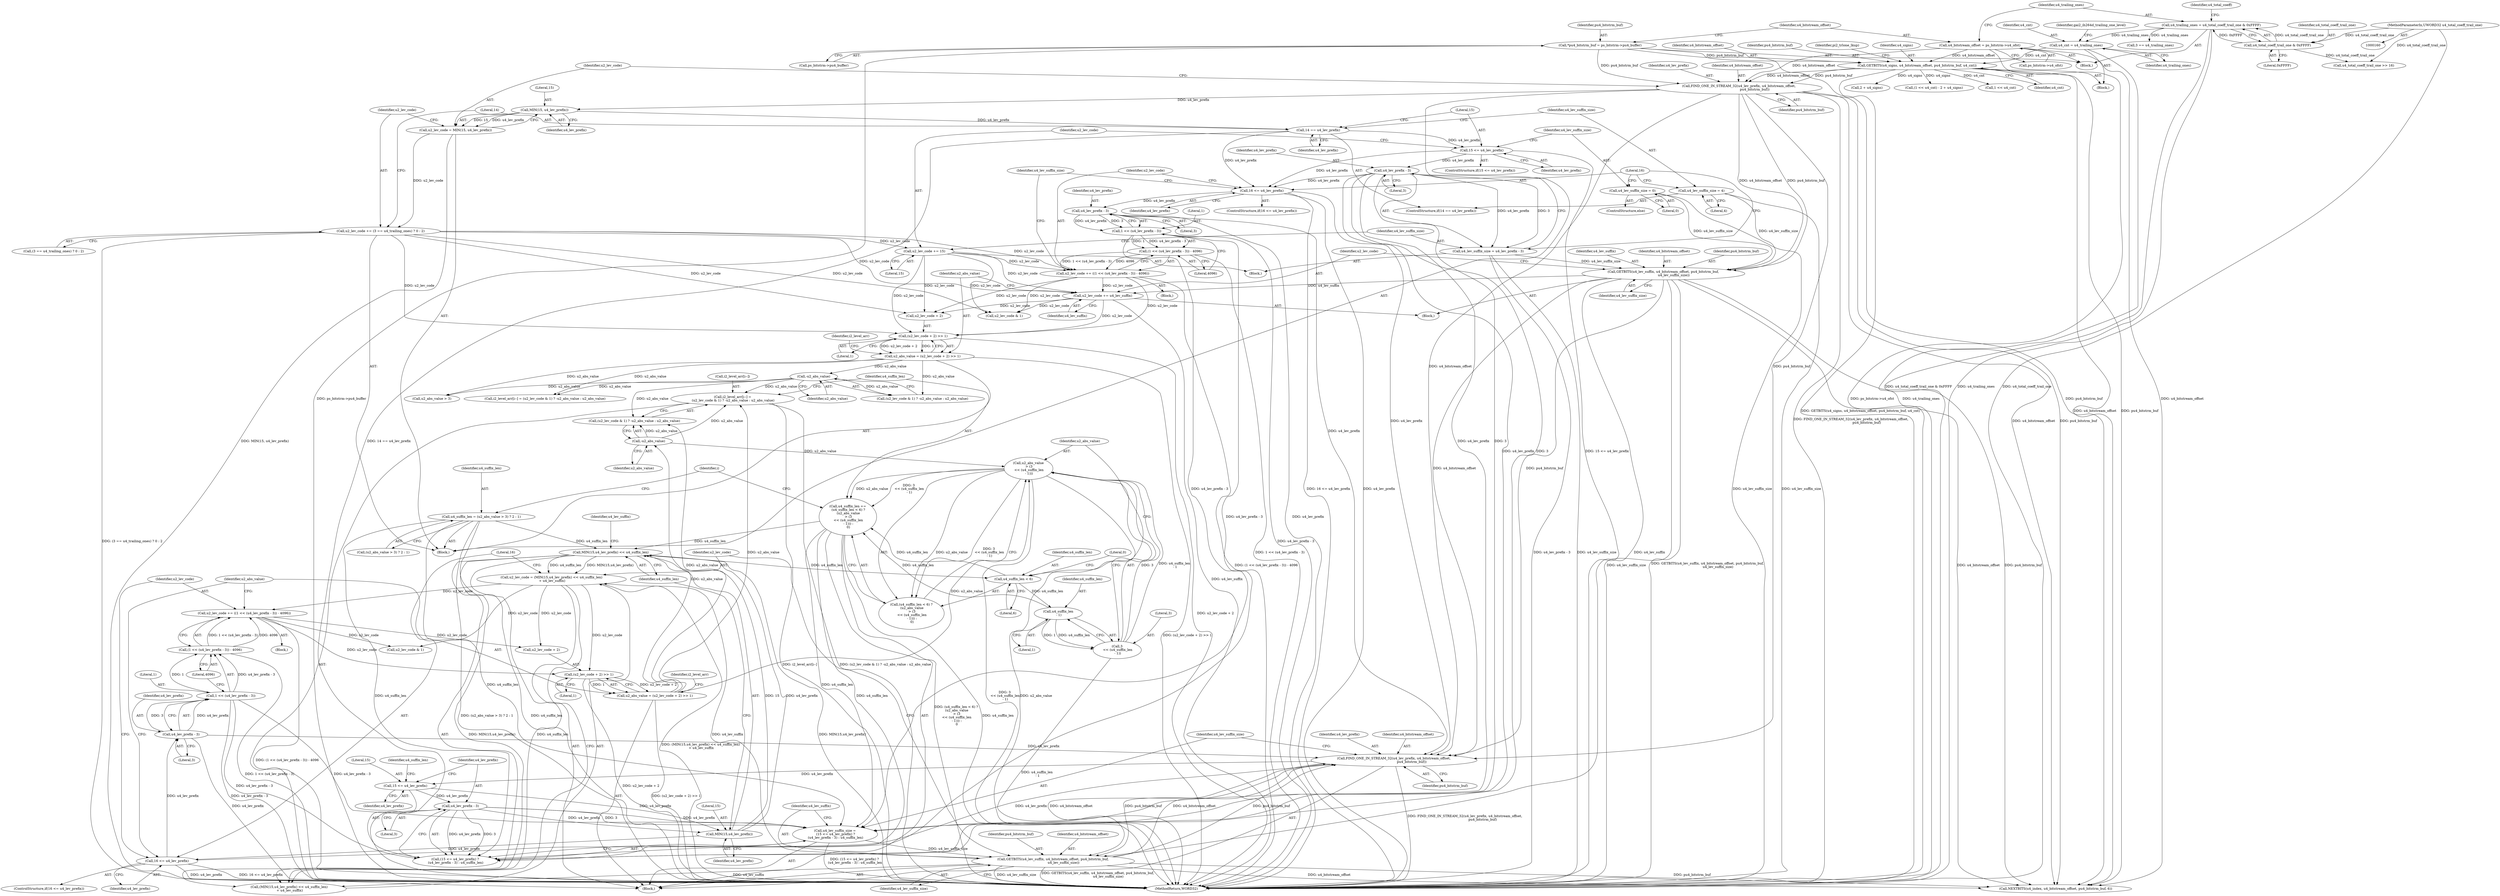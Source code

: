 digraph "0_Android_c57fc3703ae2e0d41b1f6580c50015937f2d23c1_0@array" {
"1000430" [label="(Call,i2_level_arr[i--] =\n (u2_lev_code & 1) ? -u2_abs_value : u2_abs_value)"];
"1000439" [label="(Call,-u2_abs_value)"];
"1000423" [label="(Call,u2_abs_value = (u2_lev_code + 2) >> 1)"];
"1000425" [label="(Call,(u2_lev_code + 2) >> 1)"];
"1000400" [label="(Call,u2_lev_code = (MIN(15,u4_lev_prefix) << u4_suffix_len)\n + u4_lev_suffix)"];
"1000403" [label="(Call,MIN(15,u4_lev_prefix) << u4_suffix_len)"];
"1000404" [label="(Call,MIN(15,u4_lev_prefix))"];
"1000391" [label="(Call,u4_lev_prefix - 3)"];
"1000388" [label="(Call,15 <= u4_lev_prefix)"];
"1000381" [label="(Call,FIND_ONE_IN_STREAM_32(u4_lev_prefix, u4_bitstream_offset,\n                                  pu4_bitstrm_buf))"];
"1000410" [label="(Call,16 <= u4_lev_prefix)"];
"1000419" [label="(Call,u4_lev_prefix - 3)"];
"1000325" [label="(Call,16 <= u4_lev_prefix)"];
"1000308" [label="(Call,15 <= u4_lev_prefix)"];
"1000300" [label="(Call,14 == u4_lev_prefix)"];
"1000288" [label="(Call,MIN(15, u4_lev_prefix))"];
"1000282" [label="(Call,FIND_ONE_IN_STREAM_32(u4_lev_prefix, u4_bitstream_offset,\n                              pu4_bitstrm_buf))"];
"1000244" [label="(Call,GETBITS(u4_signs, u4_bitstream_offset, pu4_bitstrm_buf, u4_cnt))"];
"1000174" [label="(Call,u4_bitstream_offset = ps_bitstrm->u4_ofst)"];
"1000168" [label="(Call,*pu4_bitstrm_buf = ps_bitstrm->pu4_buffer)"];
"1000239" [label="(Call,u4_cnt = u4_trailing_ones)"];
"1000180" [label="(Call,u4_trailing_ones = u4_total_coeff_trail_one & 0xFFFF)"];
"1000182" [label="(Call,u4_total_coeff_trail_one & 0xFFFF)"];
"1000162" [label="(MethodParameterIn,UWORD32 u4_total_coeff_trail_one)"];
"1000317" [label="(Call,u4_lev_prefix - 3)"];
"1000334" [label="(Call,u4_lev_prefix - 3)"];
"1000395" [label="(Call,GETBITS(u4_lev_suffix, u4_bitstream_offset, pu4_bitstrm_buf,\n                    u4_lev_suffix_size))"];
"1000341" [label="(Call,GETBITS(u4_lev_suffix, u4_bitstream_offset, pu4_bitstrm_buf,\n                    u4_lev_suffix_size))"];
"1000303" [label="(Call,u4_lev_suffix_size = 4)"];
"1000315" [label="(Call,u4_lev_suffix_size = u4_lev_prefix - 3)"];
"1000321" [label="(Call,u4_lev_suffix_size = 0)"];
"1000385" [label="(Call,u4_lev_suffix_size =\n (15 <= u4_lev_prefix) ?\n (u4_lev_prefix - 3) : u4_suffix_len)"];
"1000332" [label="(Call,1 << (u4_lev_prefix - 3))"];
"1000417" [label="(Call,1 << (u4_lev_prefix - 3))"];
"1000368" [label="(Call,u4_suffix_len = (u2_abs_value > 3) ? 2 : 1)"];
"1000442" [label="(Call,u4_suffix_len +=\n (u4_suffix_len < 6) ?\n (u2_abs_value\n > (3\n << (u4_suffix_len\n - 1))) :\n 0)"];
"1000448" [label="(Call,u2_abs_value\n > (3\n << (u4_suffix_len\n - 1)))"];
"1000450" [label="(Call,3\n << (u4_suffix_len\n - 1))"];
"1000452" [label="(Call,u4_suffix_len\n - 1)"];
"1000445" [label="(Call,u4_suffix_len < 6)"];
"1000414" [label="(Call,u2_lev_code += ((1 << (u4_lev_prefix - 3)) - 4096))"];
"1000416" [label="(Call,(1 << (u4_lev_prefix - 3)) - 4096)"];
"1000365" [label="(Call,-u2_abs_value)"];
"1000349" [label="(Call,u2_abs_value = (u2_lev_code + 2) >> 1)"];
"1000351" [label="(Call,(u2_lev_code + 2) >> 1)"];
"1000291" [label="(Call,u2_lev_code += (3 == u4_trailing_ones) ? 0 : 2)"];
"1000286" [label="(Call,u2_lev_code = MIN(15, u4_lev_prefix))"];
"1000312" [label="(Call,u2_lev_code += 15)"];
"1000346" [label="(Call,u2_lev_code += u4_lev_suffix)"];
"1000329" [label="(Call,u2_lev_code += ((1 << (u4_lev_prefix - 3)) - 4096))"];
"1000331" [label="(Call,(1 << (u4_lev_prefix - 3)) - 4096)"];
"1000183" [label="(Identifier,u4_total_coeff_trail_one)"];
"1000414" [label="(Call,u2_lev_code += ((1 << (u4_lev_prefix - 3)) - 4096))"];
"1000174" [label="(Call,u4_bitstream_offset = ps_bitstrm->u4_ofst)"];
"1000293" [label="(Call,(3 == u4_trailing_ones) ? 0 : 2)"];
"1000317" [label="(Call,u4_lev_prefix - 3)"];
"1000187" [label="(Identifier,u4_total_coeff)"];
"1000309" [label="(Literal,15)"];
"1000339" [label="(Identifier,u4_lev_suffix_size)"];
"1000412" [label="(Identifier,u4_lev_prefix)"];
"1000175" [label="(Identifier,u4_bitstream_offset)"];
"1000387" [label="(Call,(15 <= u4_lev_prefix) ?\n (u4_lev_prefix - 3) : u4_suffix_len)"];
"1000257" [label="(Call,2 + u4_signs)"];
"1000369" [label="(Identifier,u4_suffix_len)"];
"1000322" [label="(Identifier,u4_lev_suffix_size)"];
"1000347" [label="(Identifier,u2_lev_code)"];
"1000307" [label="(ControlStructure,if(15 <= u4_lev_prefix))"];
"1000246" [label="(Identifier,u4_bitstream_offset)"];
"1000290" [label="(Identifier,u4_lev_prefix)"];
"1000346" [label="(Call,u2_lev_code += u4_lev_suffix)"];
"1000361" [label="(Call,(u2_lev_code & 1) ? -u2_abs_value : u2_abs_value)"];
"1000381" [label="(Call,FIND_ONE_IN_STREAM_32(u4_lev_prefix, u4_bitstream_offset,\n                                  pu4_bitstrm_buf))"];
"1000404" [label="(Call,MIN(15,u4_lev_prefix))"];
"1000448" [label="(Call,u2_abs_value\n > (3\n << (u4_suffix_len\n - 1)))"];
"1000406" [label="(Identifier,u4_lev_prefix)"];
"1000436" [label="(Call,u2_lev_code & 1)"];
"1000326" [label="(Literal,16)"];
"1000386" [label="(Identifier,u4_lev_suffix_size)"];
"1000415" [label="(Identifier,u2_lev_code)"];
"1000286" [label="(Call,u2_lev_code = MIN(15, u4_lev_prefix))"];
"1000287" [label="(Identifier,u2_lev_code)"];
"1000282" [label="(Call,FIND_ONE_IN_STREAM_32(u4_lev_prefix, u4_bitstream_offset,\n                              pu4_bitstrm_buf))"];
"1000413" [label="(Block,)"];
"1000168" [label="(Call,*pu4_bitstrm_buf = ps_bitstrm->pu4_buffer)"];
"1000239" [label="(Call,u4_cnt = u4_trailing_ones)"];
"1000247" [label="(Identifier,pu4_bitstrm_buf)"];
"1000444" [label="(Call,(u4_suffix_len < 6) ?\n (u2_abs_value\n > (3\n << (u4_suffix_len\n - 1))) :\n 0)"];
"1000371" [label="(Call,u2_abs_value > 3)"];
"1000443" [label="(Identifier,u4_suffix_len)"];
"1000352" [label="(Call,u2_lev_code + 2)"];
"1000304" [label="(Identifier,u4_lev_suffix_size)"];
"1000176" [label="(Call,ps_bitstrm->u4_ofst)"];
"1000343" [label="(Identifier,u4_bitstream_offset)"];
"1000368" [label="(Call,u4_suffix_len = (u2_abs_value > 3) ? 2 : 1)"];
"1000341" [label="(Call,GETBITS(u4_lev_suffix, u4_bitstream_offset, pu4_bitstrm_buf,\n                    u4_lev_suffix_size))"];
"1000391" [label="(Call,u4_lev_prefix - 3)"];
"1000336" [label="(Literal,3)"];
"1000430" [label="(Call,i2_level_arr[i--] =\n (u2_lev_code & 1) ? -u2_abs_value : u2_abs_value)"];
"1000442" [label="(Call,u4_suffix_len +=\n (u4_suffix_len < 6) ?\n (u2_abs_value\n > (3\n << (u4_suffix_len\n - 1))) :\n 0)"];
"1000313" [label="(Identifier,u2_lev_code)"];
"1000392" [label="(Identifier,u4_lev_prefix)"];
"1000424" [label="(Identifier,u2_abs_value)"];
"1000397" [label="(Identifier,u4_bitstream_offset)"];
"1000418" [label="(Literal,1)"];
"1000408" [label="(Identifier,u4_lev_suffix)"];
"1000416" [label="(Call,(1 << (u4_lev_prefix - 3)) - 4096)"];
"1000400" [label="(Call,u2_lev_code = (MIN(15,u4_lev_prefix) << u4_suffix_len)\n + u4_lev_suffix)"];
"1000384" [label="(Identifier,pu4_bitstrm_buf)"];
"1000440" [label="(Identifier,u2_abs_value)"];
"1000388" [label="(Call,15 <= u4_lev_prefix)"];
"1000410" [label="(Call,16 <= u4_lev_prefix)"];
"1000240" [label="(Identifier,u4_cnt)"];
"1000285" [label="(Identifier,pu4_bitstrm_buf)"];
"1000452" [label="(Call,u4_suffix_len\n - 1)"];
"1000312" [label="(Call,u2_lev_code += 15)"];
"1000380" [label="(Block,)"];
"1000162" [label="(MethodParameterIn,UWORD32 u4_total_coeff_trail_one)"];
"1000446" [label="(Identifier,u4_suffix_len)"];
"1000390" [label="(Identifier,u4_lev_prefix)"];
"1000396" [label="(Identifier,u4_lev_suffix)"];
"1000351" [label="(Call,(u2_lev_code + 2) >> 1)"];
"1000393" [label="(Literal,3)"];
"1000455" [label="(Literal,0)"];
"1000366" [label="(Identifier,u2_abs_value)"];
"1000303" [label="(Call,u4_lev_suffix_size = 4)"];
"1000451" [label="(Literal,3)"];
"1000323" [label="(Literal,0)"];
"1000356" [label="(Call,i2_level_arr[i--] = (u2_lev_code & 1) ? -u2_abs_value : u2_abs_value)"];
"1000344" [label="(Identifier,pu4_bitstrm_buf)"];
"1000402" [label="(Call,(MIN(15,u4_lev_prefix) << u4_suffix_len)\n + u4_lev_suffix)"];
"1000275" [label="(Block,)"];
"1000292" [label="(Identifier,u2_lev_code)"];
"1000302" [label="(Identifier,u4_lev_prefix)"];
"1000445" [label="(Call,u4_suffix_len < 6)"];
"1000315" [label="(Call,u4_lev_suffix_size = u4_lev_prefix - 3)"];
"1000394" [label="(Identifier,u4_suffix_len)"];
"1000169" [label="(Identifier,pu4_bitstrm_buf)"];
"1000419" [label="(Call,u4_lev_prefix - 3)"];
"1000431" [label="(Call,i2_level_arr[i--])"];
"1000435" [label="(Call,(u2_lev_code & 1) ? -u2_abs_value : u2_abs_value)"];
"1000289" [label="(Literal,15)"];
"1000425" [label="(Call,(u2_lev_code + 2) >> 1)"];
"1000426" [label="(Call,u2_lev_code + 2)"];
"1000319" [label="(Literal,3)"];
"1000332" [label="(Call,1 << (u4_lev_prefix - 3))"];
"1000449" [label="(Identifier,u2_abs_value)"];
"1000182" [label="(Call,u4_total_coeff_trail_one & 0xFFFF)"];
"1000327" [label="(Identifier,u4_lev_prefix)"];
"1000318" [label="(Identifier,u4_lev_prefix)"];
"1000429" [label="(Literal,1)"];
"1000329" [label="(Call,u2_lev_code += ((1 << (u4_lev_prefix - 3)) - 4096))"];
"1000378" [label="(Identifier,i)"];
"1000241" [label="(Identifier,u4_trailing_ones)"];
"1000316" [label="(Identifier,u4_lev_suffix_size)"];
"1000421" [label="(Literal,3)"];
"1000405" [label="(Literal,15)"];
"1000253" [label="(Call,(1 << u4_cnt) - 2 + u4_signs)"];
"1000250" [label="(Identifier,pi2_trlone_lkup)"];
"1000245" [label="(Identifier,u4_signs)"];
"1000403" [label="(Call,MIN(15,u4_lev_prefix) << u4_suffix_len)"];
"1000288" [label="(Call,MIN(15, u4_lev_prefix))"];
"1000308" [label="(Call,15 <= u4_lev_prefix)"];
"1000170" [label="(Call,ps_bitstrm->pu4_buffer)"];
"1000299" [label="(ControlStructure,if(14 == u4_lev_prefix))"];
"1000450" [label="(Call,3\n << (u4_suffix_len\n - 1))"];
"1000328" [label="(Block,)"];
"1000331" [label="(Call,(1 << (u4_lev_prefix - 3)) - 4096)"];
"1000350" [label="(Identifier,u2_abs_value)"];
"1000330" [label="(Identifier,u2_lev_code)"];
"1000294" [label="(Call,3 == u4_trailing_ones)"];
"1000439" [label="(Call,-u2_abs_value)"];
"1000236" [label="(Block,)"];
"1000349" [label="(Call,u2_abs_value = (u2_lev_code + 2) >> 1)"];
"1000325" [label="(Call,16 <= u4_lev_prefix)"];
"1000683" [label="(MethodReturn,WORD32)"];
"1000382" [label="(Identifier,u4_lev_prefix)"];
"1000334" [label="(Call,u4_lev_prefix - 3)"];
"1000311" [label="(Block,)"];
"1000291" [label="(Call,u2_lev_code += (3 == u4_trailing_ones) ? 0 : 2)"];
"1000401" [label="(Identifier,u2_lev_code)"];
"1000355" [label="(Literal,1)"];
"1000324" [label="(ControlStructure,if(16 <= u4_lev_prefix))"];
"1000333" [label="(Literal,1)"];
"1000422" [label="(Literal,4096)"];
"1000398" [label="(Identifier,pu4_bitstrm_buf)"];
"1000417" [label="(Call,1 << (u4_lev_prefix - 3))"];
"1000407" [label="(Identifier,u4_suffix_len)"];
"1000447" [label="(Literal,6)"];
"1000411" [label="(Literal,16)"];
"1000383" [label="(Identifier,u4_bitstream_offset)"];
"1000370" [label="(Call,(u2_abs_value > 3) ? 2 : 1)"];
"1000181" [label="(Identifier,u4_trailing_ones)"];
"1000348" [label="(Identifier,u4_lev_suffix)"];
"1000188" [label="(Call,u4_total_coeff_trail_one >> 16)"];
"1000340" [label="(Block,)"];
"1000454" [label="(Literal,1)"];
"1000310" [label="(Identifier,u4_lev_prefix)"];
"1000314" [label="(Literal,15)"];
"1000254" [label="(Call,1 << u4_cnt)"];
"1000283" [label="(Identifier,u4_lev_prefix)"];
"1000242" [label="(Identifier,gai2_ih264d_trailing_one_level)"];
"1000432" [label="(Identifier,i2_level_arr)"];
"1000459" [label="(Call,NEXTBITS(u4_index, u4_bitstream_offset, pu4_bitstrm_buf, 6))"];
"1000284" [label="(Identifier,u4_bitstream_offset)"];
"1000453" [label="(Identifier,u4_suffix_len)"];
"1000362" [label="(Call,u2_lev_code & 1)"];
"1000301" [label="(Literal,14)"];
"1000399" [label="(Identifier,u4_lev_suffix_size)"];
"1000337" [label="(Literal,4096)"];
"1000420" [label="(Identifier,u4_lev_prefix)"];
"1000385" [label="(Call,u4_lev_suffix_size =\n (15 <= u4_lev_prefix) ?\n (u4_lev_prefix - 3) : u4_suffix_len)"];
"1000244" [label="(Call,GETBITS(u4_signs, u4_bitstream_offset, pu4_bitstrm_buf, u4_cnt))"];
"1000335" [label="(Identifier,u4_lev_prefix)"];
"1000409" [label="(ControlStructure,if(16 <= u4_lev_prefix))"];
"1000358" [label="(Identifier,i2_level_arr)"];
"1000164" [label="(Block,)"];
"1000300" [label="(Call,14 == u4_lev_prefix)"];
"1000305" [label="(Literal,4)"];
"1000345" [label="(Identifier,u4_lev_suffix_size)"];
"1000180" [label="(Call,u4_trailing_ones = u4_total_coeff_trail_one & 0xFFFF)"];
"1000320" [label="(ControlStructure,else)"];
"1000321" [label="(Call,u4_lev_suffix_size = 0)"];
"1000423" [label="(Call,u2_abs_value = (u2_lev_code + 2) >> 1)"];
"1000248" [label="(Identifier,u4_cnt)"];
"1000389" [label="(Literal,15)"];
"1000365" [label="(Call,-u2_abs_value)"];
"1000342" [label="(Identifier,u4_lev_suffix)"];
"1000395" [label="(Call,GETBITS(u4_lev_suffix, u4_bitstream_offset, pu4_bitstrm_buf,\n                    u4_lev_suffix_size))"];
"1000184" [label="(Literal,0xFFFF)"];
"1000430" -> "1000380"  [label="AST: "];
"1000430" -> "1000435"  [label="CFG: "];
"1000431" -> "1000430"  [label="AST: "];
"1000435" -> "1000430"  [label="AST: "];
"1000443" -> "1000430"  [label="CFG: "];
"1000430" -> "1000683"  [label="DDG: i2_level_arr[i--]"];
"1000430" -> "1000683"  [label="DDG: (u2_lev_code & 1) ? -u2_abs_value : u2_abs_value"];
"1000439" -> "1000430"  [label="DDG: u2_abs_value"];
"1000365" -> "1000430"  [label="DDG: u2_abs_value"];
"1000423" -> "1000430"  [label="DDG: u2_abs_value"];
"1000439" -> "1000435"  [label="AST: "];
"1000439" -> "1000440"  [label="CFG: "];
"1000440" -> "1000439"  [label="AST: "];
"1000435" -> "1000439"  [label="CFG: "];
"1000439" -> "1000435"  [label="DDG: u2_abs_value"];
"1000423" -> "1000439"  [label="DDG: u2_abs_value"];
"1000439" -> "1000448"  [label="DDG: u2_abs_value"];
"1000423" -> "1000380"  [label="AST: "];
"1000423" -> "1000425"  [label="CFG: "];
"1000424" -> "1000423"  [label="AST: "];
"1000425" -> "1000423"  [label="AST: "];
"1000432" -> "1000423"  [label="CFG: "];
"1000423" -> "1000683"  [label="DDG: (u2_lev_code + 2) >> 1"];
"1000425" -> "1000423"  [label="DDG: u2_lev_code + 2"];
"1000425" -> "1000423"  [label="DDG: 1"];
"1000423" -> "1000435"  [label="DDG: u2_abs_value"];
"1000423" -> "1000448"  [label="DDG: u2_abs_value"];
"1000425" -> "1000429"  [label="CFG: "];
"1000426" -> "1000425"  [label="AST: "];
"1000429" -> "1000425"  [label="AST: "];
"1000425" -> "1000683"  [label="DDG: u2_lev_code + 2"];
"1000400" -> "1000425"  [label="DDG: u2_lev_code"];
"1000414" -> "1000425"  [label="DDG: u2_lev_code"];
"1000400" -> "1000380"  [label="AST: "];
"1000400" -> "1000402"  [label="CFG: "];
"1000401" -> "1000400"  [label="AST: "];
"1000402" -> "1000400"  [label="AST: "];
"1000411" -> "1000400"  [label="CFG: "];
"1000400" -> "1000683"  [label="DDG: (MIN(15,u4_lev_prefix) << u4_suffix_len)\n + u4_lev_suffix"];
"1000403" -> "1000400"  [label="DDG: MIN(15,u4_lev_prefix)"];
"1000403" -> "1000400"  [label="DDG: u4_suffix_len"];
"1000395" -> "1000400"  [label="DDG: u4_lev_suffix"];
"1000400" -> "1000414"  [label="DDG: u2_lev_code"];
"1000400" -> "1000426"  [label="DDG: u2_lev_code"];
"1000400" -> "1000436"  [label="DDG: u2_lev_code"];
"1000403" -> "1000402"  [label="AST: "];
"1000403" -> "1000407"  [label="CFG: "];
"1000404" -> "1000403"  [label="AST: "];
"1000407" -> "1000403"  [label="AST: "];
"1000408" -> "1000403"  [label="CFG: "];
"1000403" -> "1000683"  [label="DDG: MIN(15,u4_lev_prefix)"];
"1000403" -> "1000402"  [label="DDG: MIN(15,u4_lev_prefix)"];
"1000403" -> "1000402"  [label="DDG: u4_suffix_len"];
"1000404" -> "1000403"  [label="DDG: 15"];
"1000404" -> "1000403"  [label="DDG: u4_lev_prefix"];
"1000368" -> "1000403"  [label="DDG: u4_suffix_len"];
"1000442" -> "1000403"  [label="DDG: u4_suffix_len"];
"1000403" -> "1000445"  [label="DDG: u4_suffix_len"];
"1000404" -> "1000406"  [label="CFG: "];
"1000405" -> "1000404"  [label="AST: "];
"1000406" -> "1000404"  [label="AST: "];
"1000407" -> "1000404"  [label="CFG: "];
"1000391" -> "1000404"  [label="DDG: u4_lev_prefix"];
"1000388" -> "1000404"  [label="DDG: u4_lev_prefix"];
"1000404" -> "1000410"  [label="DDG: u4_lev_prefix"];
"1000391" -> "1000387"  [label="AST: "];
"1000391" -> "1000393"  [label="CFG: "];
"1000392" -> "1000391"  [label="AST: "];
"1000393" -> "1000391"  [label="AST: "];
"1000387" -> "1000391"  [label="CFG: "];
"1000391" -> "1000385"  [label="DDG: u4_lev_prefix"];
"1000391" -> "1000385"  [label="DDG: 3"];
"1000391" -> "1000387"  [label="DDG: u4_lev_prefix"];
"1000391" -> "1000387"  [label="DDG: 3"];
"1000388" -> "1000391"  [label="DDG: u4_lev_prefix"];
"1000388" -> "1000387"  [label="AST: "];
"1000388" -> "1000390"  [label="CFG: "];
"1000389" -> "1000388"  [label="AST: "];
"1000390" -> "1000388"  [label="AST: "];
"1000392" -> "1000388"  [label="CFG: "];
"1000394" -> "1000388"  [label="CFG: "];
"1000381" -> "1000388"  [label="DDG: u4_lev_prefix"];
"1000381" -> "1000380"  [label="AST: "];
"1000381" -> "1000384"  [label="CFG: "];
"1000382" -> "1000381"  [label="AST: "];
"1000383" -> "1000381"  [label="AST: "];
"1000384" -> "1000381"  [label="AST: "];
"1000386" -> "1000381"  [label="CFG: "];
"1000381" -> "1000683"  [label="DDG: FIND_ONE_IN_STREAM_32(u4_lev_prefix, u4_bitstream_offset,\n                                  pu4_bitstrm_buf)"];
"1000410" -> "1000381"  [label="DDG: u4_lev_prefix"];
"1000419" -> "1000381"  [label="DDG: u4_lev_prefix"];
"1000325" -> "1000381"  [label="DDG: u4_lev_prefix"];
"1000334" -> "1000381"  [label="DDG: u4_lev_prefix"];
"1000395" -> "1000381"  [label="DDG: u4_bitstream_offset"];
"1000395" -> "1000381"  [label="DDG: pu4_bitstrm_buf"];
"1000282" -> "1000381"  [label="DDG: u4_bitstream_offset"];
"1000282" -> "1000381"  [label="DDG: pu4_bitstrm_buf"];
"1000341" -> "1000381"  [label="DDG: u4_bitstream_offset"];
"1000341" -> "1000381"  [label="DDG: pu4_bitstrm_buf"];
"1000381" -> "1000395"  [label="DDG: u4_bitstream_offset"];
"1000381" -> "1000395"  [label="DDG: pu4_bitstrm_buf"];
"1000410" -> "1000409"  [label="AST: "];
"1000410" -> "1000412"  [label="CFG: "];
"1000411" -> "1000410"  [label="AST: "];
"1000412" -> "1000410"  [label="AST: "];
"1000415" -> "1000410"  [label="CFG: "];
"1000424" -> "1000410"  [label="CFG: "];
"1000410" -> "1000683"  [label="DDG: u4_lev_prefix"];
"1000410" -> "1000683"  [label="DDG: 16 <= u4_lev_prefix"];
"1000410" -> "1000419"  [label="DDG: u4_lev_prefix"];
"1000419" -> "1000417"  [label="AST: "];
"1000419" -> "1000421"  [label="CFG: "];
"1000420" -> "1000419"  [label="AST: "];
"1000421" -> "1000419"  [label="AST: "];
"1000417" -> "1000419"  [label="CFG: "];
"1000419" -> "1000683"  [label="DDG: u4_lev_prefix"];
"1000419" -> "1000417"  [label="DDG: u4_lev_prefix"];
"1000419" -> "1000417"  [label="DDG: 3"];
"1000325" -> "1000324"  [label="AST: "];
"1000325" -> "1000327"  [label="CFG: "];
"1000326" -> "1000325"  [label="AST: "];
"1000327" -> "1000325"  [label="AST: "];
"1000330" -> "1000325"  [label="CFG: "];
"1000339" -> "1000325"  [label="CFG: "];
"1000325" -> "1000683"  [label="DDG: 16 <= u4_lev_prefix"];
"1000325" -> "1000683"  [label="DDG: u4_lev_prefix"];
"1000308" -> "1000325"  [label="DDG: u4_lev_prefix"];
"1000317" -> "1000325"  [label="DDG: u4_lev_prefix"];
"1000300" -> "1000325"  [label="DDG: u4_lev_prefix"];
"1000325" -> "1000334"  [label="DDG: u4_lev_prefix"];
"1000308" -> "1000307"  [label="AST: "];
"1000308" -> "1000310"  [label="CFG: "];
"1000309" -> "1000308"  [label="AST: "];
"1000310" -> "1000308"  [label="AST: "];
"1000313" -> "1000308"  [label="CFG: "];
"1000322" -> "1000308"  [label="CFG: "];
"1000308" -> "1000683"  [label="DDG: 15 <= u4_lev_prefix"];
"1000300" -> "1000308"  [label="DDG: u4_lev_prefix"];
"1000308" -> "1000317"  [label="DDG: u4_lev_prefix"];
"1000300" -> "1000299"  [label="AST: "];
"1000300" -> "1000302"  [label="CFG: "];
"1000301" -> "1000300"  [label="AST: "];
"1000302" -> "1000300"  [label="AST: "];
"1000304" -> "1000300"  [label="CFG: "];
"1000309" -> "1000300"  [label="CFG: "];
"1000300" -> "1000683"  [label="DDG: 14 == u4_lev_prefix"];
"1000288" -> "1000300"  [label="DDG: u4_lev_prefix"];
"1000288" -> "1000286"  [label="AST: "];
"1000288" -> "1000290"  [label="CFG: "];
"1000289" -> "1000288"  [label="AST: "];
"1000290" -> "1000288"  [label="AST: "];
"1000286" -> "1000288"  [label="CFG: "];
"1000288" -> "1000286"  [label="DDG: 15"];
"1000288" -> "1000286"  [label="DDG: u4_lev_prefix"];
"1000282" -> "1000288"  [label="DDG: u4_lev_prefix"];
"1000282" -> "1000275"  [label="AST: "];
"1000282" -> "1000285"  [label="CFG: "];
"1000283" -> "1000282"  [label="AST: "];
"1000284" -> "1000282"  [label="AST: "];
"1000285" -> "1000282"  [label="AST: "];
"1000287" -> "1000282"  [label="CFG: "];
"1000282" -> "1000683"  [label="DDG: FIND_ONE_IN_STREAM_32(u4_lev_prefix, u4_bitstream_offset,\n                              pu4_bitstrm_buf)"];
"1000244" -> "1000282"  [label="DDG: u4_bitstream_offset"];
"1000244" -> "1000282"  [label="DDG: pu4_bitstrm_buf"];
"1000174" -> "1000282"  [label="DDG: u4_bitstream_offset"];
"1000168" -> "1000282"  [label="DDG: pu4_bitstrm_buf"];
"1000282" -> "1000341"  [label="DDG: u4_bitstream_offset"];
"1000282" -> "1000341"  [label="DDG: pu4_bitstrm_buf"];
"1000282" -> "1000459"  [label="DDG: u4_bitstream_offset"];
"1000282" -> "1000459"  [label="DDG: pu4_bitstrm_buf"];
"1000244" -> "1000236"  [label="AST: "];
"1000244" -> "1000248"  [label="CFG: "];
"1000245" -> "1000244"  [label="AST: "];
"1000246" -> "1000244"  [label="AST: "];
"1000247" -> "1000244"  [label="AST: "];
"1000248" -> "1000244"  [label="AST: "];
"1000250" -> "1000244"  [label="CFG: "];
"1000244" -> "1000683"  [label="DDG: GETBITS(u4_signs, u4_bitstream_offset, pu4_bitstrm_buf, u4_cnt)"];
"1000174" -> "1000244"  [label="DDG: u4_bitstream_offset"];
"1000168" -> "1000244"  [label="DDG: pu4_bitstrm_buf"];
"1000239" -> "1000244"  [label="DDG: u4_cnt"];
"1000244" -> "1000254"  [label="DDG: u4_cnt"];
"1000244" -> "1000253"  [label="DDG: u4_signs"];
"1000244" -> "1000257"  [label="DDG: u4_signs"];
"1000244" -> "1000459"  [label="DDG: u4_bitstream_offset"];
"1000244" -> "1000459"  [label="DDG: pu4_bitstrm_buf"];
"1000174" -> "1000164"  [label="AST: "];
"1000174" -> "1000176"  [label="CFG: "];
"1000175" -> "1000174"  [label="AST: "];
"1000176" -> "1000174"  [label="AST: "];
"1000181" -> "1000174"  [label="CFG: "];
"1000174" -> "1000683"  [label="DDG: ps_bitstrm->u4_ofst"];
"1000174" -> "1000459"  [label="DDG: u4_bitstream_offset"];
"1000168" -> "1000164"  [label="AST: "];
"1000168" -> "1000170"  [label="CFG: "];
"1000169" -> "1000168"  [label="AST: "];
"1000170" -> "1000168"  [label="AST: "];
"1000175" -> "1000168"  [label="CFG: "];
"1000168" -> "1000683"  [label="DDG: ps_bitstrm->pu4_buffer"];
"1000168" -> "1000459"  [label="DDG: pu4_bitstrm_buf"];
"1000239" -> "1000236"  [label="AST: "];
"1000239" -> "1000241"  [label="CFG: "];
"1000240" -> "1000239"  [label="AST: "];
"1000241" -> "1000239"  [label="AST: "];
"1000242" -> "1000239"  [label="CFG: "];
"1000239" -> "1000683"  [label="DDG: u4_trailing_ones"];
"1000180" -> "1000239"  [label="DDG: u4_trailing_ones"];
"1000180" -> "1000164"  [label="AST: "];
"1000180" -> "1000182"  [label="CFG: "];
"1000181" -> "1000180"  [label="AST: "];
"1000182" -> "1000180"  [label="AST: "];
"1000187" -> "1000180"  [label="CFG: "];
"1000180" -> "1000683"  [label="DDG: u4_total_coeff_trail_one & 0xFFFF"];
"1000180" -> "1000683"  [label="DDG: u4_trailing_ones"];
"1000182" -> "1000180"  [label="DDG: u4_total_coeff_trail_one"];
"1000182" -> "1000180"  [label="DDG: 0xFFFF"];
"1000180" -> "1000294"  [label="DDG: u4_trailing_ones"];
"1000182" -> "1000184"  [label="CFG: "];
"1000183" -> "1000182"  [label="AST: "];
"1000184" -> "1000182"  [label="AST: "];
"1000162" -> "1000182"  [label="DDG: u4_total_coeff_trail_one"];
"1000182" -> "1000188"  [label="DDG: u4_total_coeff_trail_one"];
"1000162" -> "1000160"  [label="AST: "];
"1000162" -> "1000683"  [label="DDG: u4_total_coeff_trail_one"];
"1000162" -> "1000188"  [label="DDG: u4_total_coeff_trail_one"];
"1000317" -> "1000315"  [label="AST: "];
"1000317" -> "1000319"  [label="CFG: "];
"1000318" -> "1000317"  [label="AST: "];
"1000319" -> "1000317"  [label="AST: "];
"1000315" -> "1000317"  [label="CFG: "];
"1000317" -> "1000315"  [label="DDG: u4_lev_prefix"];
"1000317" -> "1000315"  [label="DDG: 3"];
"1000317" -> "1000385"  [label="DDG: u4_lev_prefix"];
"1000317" -> "1000385"  [label="DDG: 3"];
"1000317" -> "1000387"  [label="DDG: u4_lev_prefix"];
"1000317" -> "1000387"  [label="DDG: 3"];
"1000334" -> "1000332"  [label="AST: "];
"1000334" -> "1000336"  [label="CFG: "];
"1000335" -> "1000334"  [label="AST: "];
"1000336" -> "1000334"  [label="AST: "];
"1000332" -> "1000334"  [label="CFG: "];
"1000334" -> "1000683"  [label="DDG: u4_lev_prefix"];
"1000334" -> "1000332"  [label="DDG: u4_lev_prefix"];
"1000334" -> "1000332"  [label="DDG: 3"];
"1000395" -> "1000380"  [label="AST: "];
"1000395" -> "1000399"  [label="CFG: "];
"1000396" -> "1000395"  [label="AST: "];
"1000397" -> "1000395"  [label="AST: "];
"1000398" -> "1000395"  [label="AST: "];
"1000399" -> "1000395"  [label="AST: "];
"1000401" -> "1000395"  [label="CFG: "];
"1000395" -> "1000683"  [label="DDG: u4_lev_suffix_size"];
"1000395" -> "1000683"  [label="DDG: GETBITS(u4_lev_suffix, u4_bitstream_offset, pu4_bitstrm_buf,\n                    u4_lev_suffix_size)"];
"1000341" -> "1000395"  [label="DDG: u4_lev_suffix"];
"1000385" -> "1000395"  [label="DDG: u4_lev_suffix_size"];
"1000395" -> "1000402"  [label="DDG: u4_lev_suffix"];
"1000395" -> "1000459"  [label="DDG: u4_bitstream_offset"];
"1000395" -> "1000459"  [label="DDG: pu4_bitstrm_buf"];
"1000341" -> "1000340"  [label="AST: "];
"1000341" -> "1000345"  [label="CFG: "];
"1000342" -> "1000341"  [label="AST: "];
"1000343" -> "1000341"  [label="AST: "];
"1000344" -> "1000341"  [label="AST: "];
"1000345" -> "1000341"  [label="AST: "];
"1000347" -> "1000341"  [label="CFG: "];
"1000341" -> "1000683"  [label="DDG: u4_lev_suffix_size"];
"1000341" -> "1000683"  [label="DDG: GETBITS(u4_lev_suffix, u4_bitstream_offset, pu4_bitstrm_buf,\n                    u4_lev_suffix_size)"];
"1000303" -> "1000341"  [label="DDG: u4_lev_suffix_size"];
"1000315" -> "1000341"  [label="DDG: u4_lev_suffix_size"];
"1000321" -> "1000341"  [label="DDG: u4_lev_suffix_size"];
"1000341" -> "1000346"  [label="DDG: u4_lev_suffix"];
"1000341" -> "1000459"  [label="DDG: u4_bitstream_offset"];
"1000341" -> "1000459"  [label="DDG: pu4_bitstrm_buf"];
"1000303" -> "1000299"  [label="AST: "];
"1000303" -> "1000305"  [label="CFG: "];
"1000304" -> "1000303"  [label="AST: "];
"1000305" -> "1000303"  [label="AST: "];
"1000326" -> "1000303"  [label="CFG: "];
"1000303" -> "1000683"  [label="DDG: u4_lev_suffix_size"];
"1000315" -> "1000311"  [label="AST: "];
"1000316" -> "1000315"  [label="AST: "];
"1000326" -> "1000315"  [label="CFG: "];
"1000315" -> "1000683"  [label="DDG: u4_lev_suffix_size"];
"1000315" -> "1000683"  [label="DDG: u4_lev_prefix - 3"];
"1000321" -> "1000320"  [label="AST: "];
"1000321" -> "1000323"  [label="CFG: "];
"1000322" -> "1000321"  [label="AST: "];
"1000323" -> "1000321"  [label="AST: "];
"1000326" -> "1000321"  [label="CFG: "];
"1000321" -> "1000683"  [label="DDG: u4_lev_suffix_size"];
"1000385" -> "1000380"  [label="AST: "];
"1000385" -> "1000387"  [label="CFG: "];
"1000386" -> "1000385"  [label="AST: "];
"1000387" -> "1000385"  [label="AST: "];
"1000396" -> "1000385"  [label="CFG: "];
"1000385" -> "1000683"  [label="DDG: (15 <= u4_lev_prefix) ?\n (u4_lev_prefix - 3) : u4_suffix_len"];
"1000332" -> "1000385"  [label="DDG: u4_lev_prefix - 3"];
"1000417" -> "1000385"  [label="DDG: u4_lev_prefix - 3"];
"1000368" -> "1000385"  [label="DDG: u4_suffix_len"];
"1000442" -> "1000385"  [label="DDG: u4_suffix_len"];
"1000332" -> "1000331"  [label="AST: "];
"1000333" -> "1000332"  [label="AST: "];
"1000337" -> "1000332"  [label="CFG: "];
"1000332" -> "1000683"  [label="DDG: u4_lev_prefix - 3"];
"1000332" -> "1000331"  [label="DDG: 1"];
"1000332" -> "1000331"  [label="DDG: u4_lev_prefix - 3"];
"1000332" -> "1000387"  [label="DDG: u4_lev_prefix - 3"];
"1000417" -> "1000416"  [label="AST: "];
"1000418" -> "1000417"  [label="AST: "];
"1000422" -> "1000417"  [label="CFG: "];
"1000417" -> "1000683"  [label="DDG: u4_lev_prefix - 3"];
"1000417" -> "1000387"  [label="DDG: u4_lev_prefix - 3"];
"1000417" -> "1000416"  [label="DDG: 1"];
"1000417" -> "1000416"  [label="DDG: u4_lev_prefix - 3"];
"1000368" -> "1000275"  [label="AST: "];
"1000368" -> "1000370"  [label="CFG: "];
"1000369" -> "1000368"  [label="AST: "];
"1000370" -> "1000368"  [label="AST: "];
"1000378" -> "1000368"  [label="CFG: "];
"1000368" -> "1000683"  [label="DDG: u4_suffix_len"];
"1000368" -> "1000683"  [label="DDG: (u2_abs_value > 3) ? 2 : 1"];
"1000368" -> "1000387"  [label="DDG: u4_suffix_len"];
"1000442" -> "1000380"  [label="AST: "];
"1000442" -> "1000444"  [label="CFG: "];
"1000443" -> "1000442"  [label="AST: "];
"1000444" -> "1000442"  [label="AST: "];
"1000378" -> "1000442"  [label="CFG: "];
"1000442" -> "1000683"  [label="DDG: u4_suffix_len"];
"1000442" -> "1000683"  [label="DDG: (u4_suffix_len < 6) ?\n (u2_abs_value\n > (3\n << (u4_suffix_len\n - 1))) :\n 0"];
"1000442" -> "1000387"  [label="DDG: u4_suffix_len"];
"1000448" -> "1000442"  [label="DDG: u2_abs_value"];
"1000448" -> "1000442"  [label="DDG: 3\n << (u4_suffix_len\n - 1)"];
"1000445" -> "1000442"  [label="DDG: u4_suffix_len"];
"1000452" -> "1000442"  [label="DDG: u4_suffix_len"];
"1000448" -> "1000444"  [label="AST: "];
"1000448" -> "1000450"  [label="CFG: "];
"1000449" -> "1000448"  [label="AST: "];
"1000450" -> "1000448"  [label="AST: "];
"1000444" -> "1000448"  [label="CFG: "];
"1000448" -> "1000683"  [label="DDG: 3\n << (u4_suffix_len\n - 1)"];
"1000448" -> "1000683"  [label="DDG: u2_abs_value"];
"1000448" -> "1000444"  [label="DDG: u2_abs_value"];
"1000448" -> "1000444"  [label="DDG: 3\n << (u4_suffix_len\n - 1)"];
"1000450" -> "1000448"  [label="DDG: 3"];
"1000450" -> "1000448"  [label="DDG: u4_suffix_len\n - 1"];
"1000450" -> "1000452"  [label="CFG: "];
"1000451" -> "1000450"  [label="AST: "];
"1000452" -> "1000450"  [label="AST: "];
"1000450" -> "1000683"  [label="DDG: u4_suffix_len\n - 1"];
"1000452" -> "1000450"  [label="DDG: u4_suffix_len"];
"1000452" -> "1000450"  [label="DDG: 1"];
"1000452" -> "1000454"  [label="CFG: "];
"1000453" -> "1000452"  [label="AST: "];
"1000454" -> "1000452"  [label="AST: "];
"1000445" -> "1000452"  [label="DDG: u4_suffix_len"];
"1000445" -> "1000444"  [label="AST: "];
"1000445" -> "1000447"  [label="CFG: "];
"1000446" -> "1000445"  [label="AST: "];
"1000447" -> "1000445"  [label="AST: "];
"1000449" -> "1000445"  [label="CFG: "];
"1000455" -> "1000445"  [label="CFG: "];
"1000414" -> "1000413"  [label="AST: "];
"1000414" -> "1000416"  [label="CFG: "];
"1000415" -> "1000414"  [label="AST: "];
"1000416" -> "1000414"  [label="AST: "];
"1000424" -> "1000414"  [label="CFG: "];
"1000414" -> "1000683"  [label="DDG: (1 << (u4_lev_prefix - 3)) - 4096"];
"1000416" -> "1000414"  [label="DDG: 1 << (u4_lev_prefix - 3)"];
"1000416" -> "1000414"  [label="DDG: 4096"];
"1000414" -> "1000426"  [label="DDG: u2_lev_code"];
"1000414" -> "1000436"  [label="DDG: u2_lev_code"];
"1000416" -> "1000422"  [label="CFG: "];
"1000422" -> "1000416"  [label="AST: "];
"1000416" -> "1000683"  [label="DDG: 1 << (u4_lev_prefix - 3)"];
"1000365" -> "1000361"  [label="AST: "];
"1000365" -> "1000366"  [label="CFG: "];
"1000366" -> "1000365"  [label="AST: "];
"1000361" -> "1000365"  [label="CFG: "];
"1000365" -> "1000356"  [label="DDG: u2_abs_value"];
"1000365" -> "1000361"  [label="DDG: u2_abs_value"];
"1000349" -> "1000365"  [label="DDG: u2_abs_value"];
"1000365" -> "1000371"  [label="DDG: u2_abs_value"];
"1000365" -> "1000435"  [label="DDG: u2_abs_value"];
"1000349" -> "1000275"  [label="AST: "];
"1000349" -> "1000351"  [label="CFG: "];
"1000350" -> "1000349"  [label="AST: "];
"1000351" -> "1000349"  [label="AST: "];
"1000358" -> "1000349"  [label="CFG: "];
"1000349" -> "1000683"  [label="DDG: (u2_lev_code + 2) >> 1"];
"1000351" -> "1000349"  [label="DDG: u2_lev_code + 2"];
"1000351" -> "1000349"  [label="DDG: 1"];
"1000349" -> "1000356"  [label="DDG: u2_abs_value"];
"1000349" -> "1000361"  [label="DDG: u2_abs_value"];
"1000349" -> "1000371"  [label="DDG: u2_abs_value"];
"1000351" -> "1000355"  [label="CFG: "];
"1000352" -> "1000351"  [label="AST: "];
"1000355" -> "1000351"  [label="AST: "];
"1000351" -> "1000683"  [label="DDG: u2_lev_code + 2"];
"1000291" -> "1000351"  [label="DDG: u2_lev_code"];
"1000312" -> "1000351"  [label="DDG: u2_lev_code"];
"1000346" -> "1000351"  [label="DDG: u2_lev_code"];
"1000329" -> "1000351"  [label="DDG: u2_lev_code"];
"1000291" -> "1000275"  [label="AST: "];
"1000291" -> "1000293"  [label="CFG: "];
"1000292" -> "1000291"  [label="AST: "];
"1000293" -> "1000291"  [label="AST: "];
"1000301" -> "1000291"  [label="CFG: "];
"1000291" -> "1000683"  [label="DDG: (3 == u4_trailing_ones) ? 0 : 2"];
"1000286" -> "1000291"  [label="DDG: u2_lev_code"];
"1000291" -> "1000312"  [label="DDG: u2_lev_code"];
"1000291" -> "1000329"  [label="DDG: u2_lev_code"];
"1000291" -> "1000346"  [label="DDG: u2_lev_code"];
"1000291" -> "1000352"  [label="DDG: u2_lev_code"];
"1000291" -> "1000362"  [label="DDG: u2_lev_code"];
"1000286" -> "1000275"  [label="AST: "];
"1000287" -> "1000286"  [label="AST: "];
"1000292" -> "1000286"  [label="CFG: "];
"1000286" -> "1000683"  [label="DDG: MIN(15, u4_lev_prefix)"];
"1000312" -> "1000311"  [label="AST: "];
"1000312" -> "1000314"  [label="CFG: "];
"1000313" -> "1000312"  [label="AST: "];
"1000314" -> "1000312"  [label="AST: "];
"1000316" -> "1000312"  [label="CFG: "];
"1000312" -> "1000329"  [label="DDG: u2_lev_code"];
"1000312" -> "1000346"  [label="DDG: u2_lev_code"];
"1000312" -> "1000352"  [label="DDG: u2_lev_code"];
"1000312" -> "1000362"  [label="DDG: u2_lev_code"];
"1000346" -> "1000340"  [label="AST: "];
"1000346" -> "1000348"  [label="CFG: "];
"1000347" -> "1000346"  [label="AST: "];
"1000348" -> "1000346"  [label="AST: "];
"1000350" -> "1000346"  [label="CFG: "];
"1000346" -> "1000683"  [label="DDG: u4_lev_suffix"];
"1000329" -> "1000346"  [label="DDG: u2_lev_code"];
"1000346" -> "1000352"  [label="DDG: u2_lev_code"];
"1000346" -> "1000362"  [label="DDG: u2_lev_code"];
"1000329" -> "1000328"  [label="AST: "];
"1000329" -> "1000331"  [label="CFG: "];
"1000330" -> "1000329"  [label="AST: "];
"1000331" -> "1000329"  [label="AST: "];
"1000339" -> "1000329"  [label="CFG: "];
"1000329" -> "1000683"  [label="DDG: (1 << (u4_lev_prefix - 3)) - 4096"];
"1000331" -> "1000329"  [label="DDG: 1 << (u4_lev_prefix - 3)"];
"1000331" -> "1000329"  [label="DDG: 4096"];
"1000329" -> "1000352"  [label="DDG: u2_lev_code"];
"1000329" -> "1000362"  [label="DDG: u2_lev_code"];
"1000331" -> "1000337"  [label="CFG: "];
"1000337" -> "1000331"  [label="AST: "];
"1000331" -> "1000683"  [label="DDG: 1 << (u4_lev_prefix - 3)"];
}
